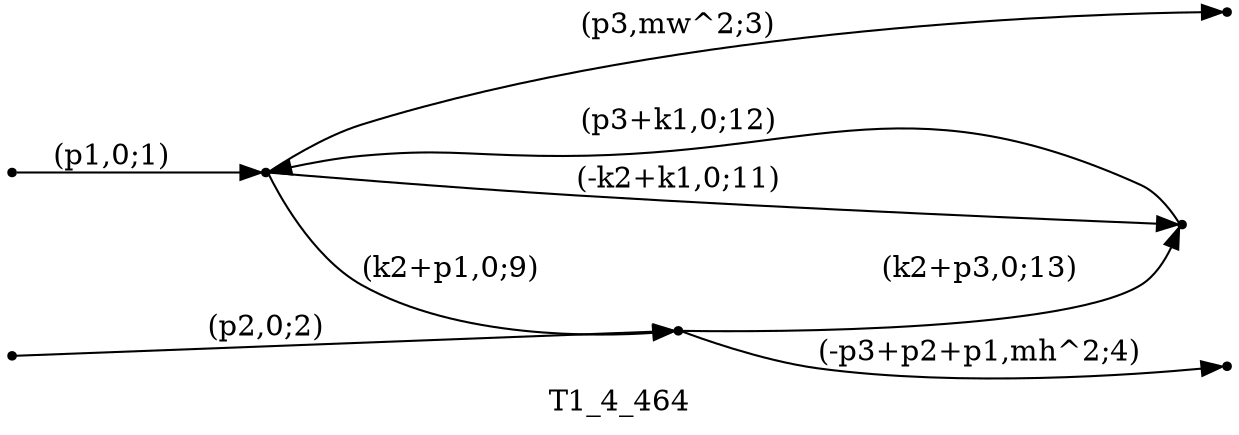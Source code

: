 digraph T1_4_464 {
  label="T1_4_464";
  rankdir="LR";
  subgraph edges {
    -1 -> 2 [label="(p1,0;1)"];
    -2 -> 3 [label="(p2,0;2)"];
    2 -> -3 [label="(p3,mw^2;3)"];
    3 -> -4 [label="(-p3+p2+p1,mh^2;4)"];
    2 -> 3 [label="(k2+p1,0;9)"];
    2 -> 1 [label="(-k2+k1,0;11)"];
    1 -> 2 [label="(p3+k1,0;12)"];
    3 -> 1 [label="(k2+p3,0;13)"];
  }
  subgraph incoming { rank="source"; -1; -2; }
  subgraph outgoing { rank="sink"; -3; -4; }
-4 [shape=point];
-3 [shape=point];
-2 [shape=point];
-1 [shape=point];
1 [shape=point];
2 [shape=point];
3 [shape=point];
}

